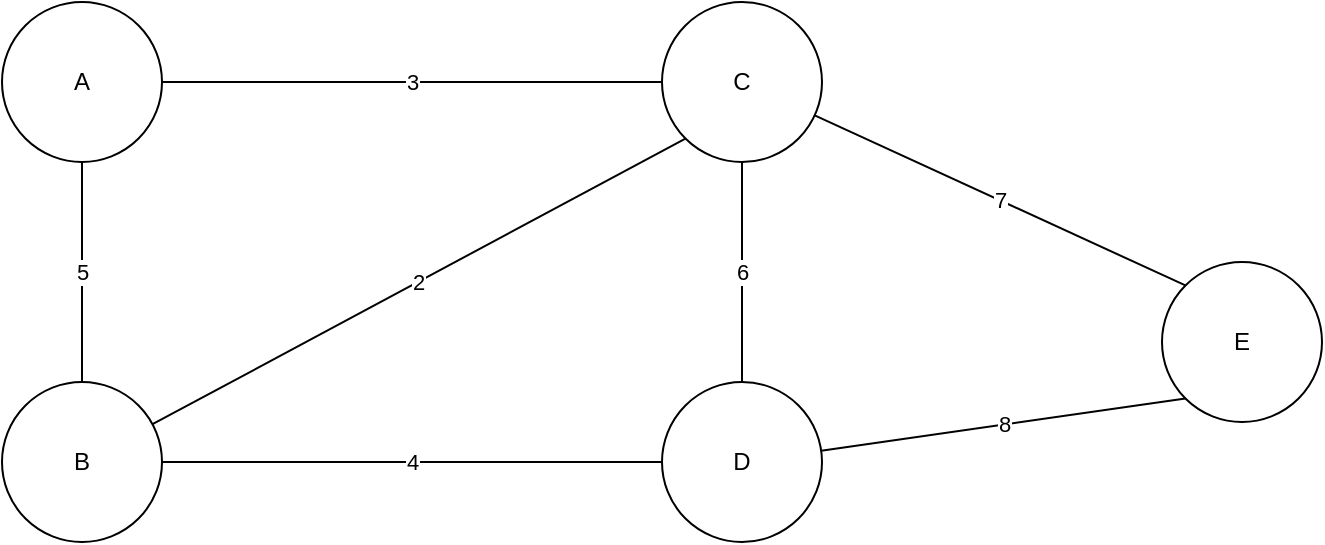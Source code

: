 <mxfile>
    <diagram id="KcJp-e4HX0shu4pZRn8j" name="Page-1">
        <mxGraphModel dx="322" dy="779" grid="1" gridSize="10" guides="1" tooltips="1" connect="1" arrows="1" fold="1" page="1" pageScale="1" pageWidth="850" pageHeight="1100" math="0" shadow="0">
            <root>
                <mxCell id="0"/>
                <mxCell id="1" parent="0"/>
                <mxCell id="9" value="3" style="edgeStyle=none;html=1;entryX=0;entryY=0.5;entryDx=0;entryDy=0;endArrow=none;endFill=0;" parent="1" source="2" target="3" edge="1">
                    <mxGeometry relative="1" as="geometry"/>
                </mxCell>
                <mxCell id="10" value="5" style="edgeStyle=none;html=1;entryX=0.5;entryY=0;entryDx=0;entryDy=0;endArrow=none;endFill=0;" parent="1" source="2" target="5" edge="1">
                    <mxGeometry relative="1" as="geometry"/>
                </mxCell>
                <mxCell id="2" value="A" style="ellipse;whiteSpace=wrap;html=1;aspect=fixed;" parent="1" vertex="1">
                    <mxGeometry x="90" y="100" width="80" height="80" as="geometry"/>
                </mxCell>
                <mxCell id="11" value="7" style="edgeStyle=none;html=1;entryX=0;entryY=0;entryDx=0;entryDy=0;endArrow=none;endFill=0;" parent="1" source="3" target="4" edge="1">
                    <mxGeometry relative="1" as="geometry"/>
                </mxCell>
                <mxCell id="3" value="C" style="ellipse;whiteSpace=wrap;html=1;aspect=fixed;" parent="1" vertex="1">
                    <mxGeometry x="420" y="100" width="80" height="80" as="geometry"/>
                </mxCell>
                <mxCell id="4" value="E" style="ellipse;whiteSpace=wrap;html=1;aspect=fixed;" parent="1" vertex="1">
                    <mxGeometry x="670" y="230" width="80" height="80" as="geometry"/>
                </mxCell>
                <mxCell id="7" value="4" style="edgeStyle=none;html=1;entryX=0;entryY=0.5;entryDx=0;entryDy=0;endArrow=none;endFill=0;" parent="1" source="5" target="6" edge="1">
                    <mxGeometry relative="1" as="geometry"/>
                </mxCell>
                <mxCell id="8" value="2" style="edgeStyle=none;html=1;entryX=0;entryY=1;entryDx=0;entryDy=0;endArrow=none;endFill=0;" parent="1" source="5" target="3" edge="1">
                    <mxGeometry relative="1" as="geometry"/>
                </mxCell>
                <mxCell id="5" value="B" style="ellipse;whiteSpace=wrap;html=1;aspect=fixed;" parent="1" vertex="1">
                    <mxGeometry x="90" y="290" width="80" height="80" as="geometry"/>
                </mxCell>
                <mxCell id="12" value="8" style="edgeStyle=none;html=1;entryX=0;entryY=1;entryDx=0;entryDy=0;endArrow=none;endFill=0;" parent="1" source="6" target="4" edge="1">
                    <mxGeometry relative="1" as="geometry"/>
                </mxCell>
                <mxCell id="13" value="6" style="edgeStyle=none;html=1;entryX=0.5;entryY=1;entryDx=0;entryDy=0;endArrow=none;endFill=0;" parent="1" source="6" target="3" edge="1">
                    <mxGeometry relative="1" as="geometry"/>
                </mxCell>
                <mxCell id="6" value="D" style="ellipse;whiteSpace=wrap;html=1;aspect=fixed;" parent="1" vertex="1">
                    <mxGeometry x="420" y="290" width="80" height="80" as="geometry"/>
                </mxCell>
            </root>
        </mxGraphModel>
    </diagram>
</mxfile>